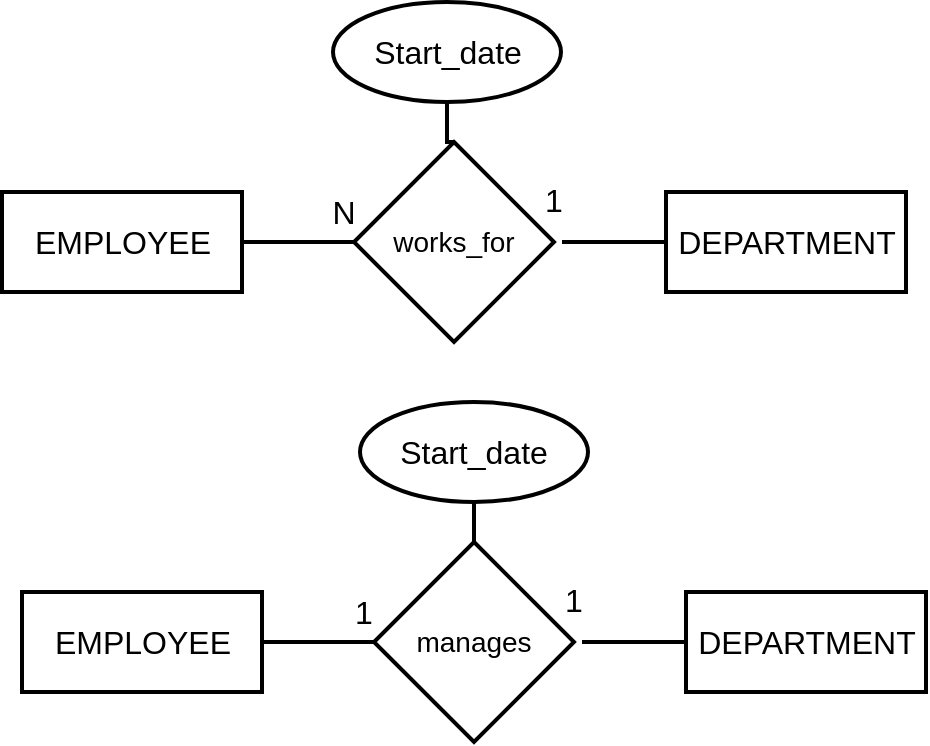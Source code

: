<mxfile version="12.2.2" type="device" pages="1"><diagram id="xQ2Ufq9PnqMFeNz4wZim" name="Page-1"><mxGraphModel dx="932" dy="591" grid="1" gridSize="10" guides="1" tooltips="1" connect="1" arrows="1" fold="1" page="1" pageScale="1" pageWidth="827" pageHeight="1169" math="0" shadow="0"><root><mxCell id="0"/><mxCell id="1" parent="0"/><mxCell id="yVpLkVPkTYECUh8DkX4--49" value="EMPLOYEE" style="html=1;fillColor=none;fontSize=16;strokeWidth=2;" vertex="1" parent="1"><mxGeometry x="20" y="145" width="120" height="50" as="geometry"/></mxCell><mxCell id="yVpLkVPkTYECUh8DkX4--50" value="DEPARTMENT" style="html=1;fillColor=none;fontSize=16;strokeWidth=2;" vertex="1" parent="1"><mxGeometry x="352" y="145" width="120" height="50" as="geometry"/></mxCell><mxCell id="yVpLkVPkTYECUh8DkX4--88" style="edgeStyle=orthogonalEdgeStyle;rounded=0;orthogonalLoop=1;jettySize=auto;html=1;exitX=0.5;exitY=0;exitDx=0;exitDy=0;endArrow=none;endFill=0;strokeWidth=2;fontSize=16;entryX=0.5;entryY=1;entryDx=0;entryDy=0;" edge="1" parent="1" source="yVpLkVPkTYECUh8DkX4--51" target="yVpLkVPkTYECUh8DkX4--89"><mxGeometry relative="1" as="geometry"><mxPoint x="246" y="80" as="targetPoint"/></mxGeometry></mxCell><mxCell id="yVpLkVPkTYECUh8DkX4--51" value="works_for" style="shape=rhombus;strokeWidth=2;fontSize=17;perimeter=rhombusPerimeter;whiteSpace=wrap;html=1;align=center;fontSize=14;fillColor=none;" vertex="1" parent="1"><mxGeometry x="196" y="120" width="100" height="100" as="geometry"/></mxCell><mxCell id="yVpLkVPkTYECUh8DkX4--52" value="" style="endArrow=none;html=1;exitX=1;exitY=0.5;exitDx=0;exitDy=0;endFill=0;strokeWidth=2;" edge="1" parent="1" source="yVpLkVPkTYECUh8DkX4--49"><mxGeometry width="50" height="50" relative="1" as="geometry"><mxPoint x="120.656" y="-21.042" as="sourcePoint"/><mxPoint x="196" y="170" as="targetPoint"/></mxGeometry></mxCell><mxCell id="yVpLkVPkTYECUh8DkX4--53" value="" style="endArrow=none;html=1;entryX=0;entryY=0.5;entryDx=0;entryDy=0;endFill=0;strokeWidth=2;" edge="1" parent="1" target="yVpLkVPkTYECUh8DkX4--50"><mxGeometry width="50" height="50" relative="1" as="geometry"><mxPoint x="300" y="170" as="sourcePoint"/><mxPoint x="206" y="180" as="targetPoint"/></mxGeometry></mxCell><mxCell id="yVpLkVPkTYECUh8DkX4--54" value="N" style="text;html=1;strokeColor=none;fillColor=none;align=center;verticalAlign=middle;whiteSpace=wrap;rounded=0;fontSize=16;" vertex="1" parent="1"><mxGeometry x="175.5" y="145" width="30" height="20" as="geometry"/></mxCell><mxCell id="yVpLkVPkTYECUh8DkX4--55" value="1" style="text;html=1;strokeColor=none;fillColor=none;align=center;verticalAlign=middle;whiteSpace=wrap;rounded=0;fontSize=16;" vertex="1" parent="1"><mxGeometry x="281" y="139" width="30" height="20" as="geometry"/></mxCell><mxCell id="yVpLkVPkTYECUh8DkX4--89" value="Start_date" style="ellipse;whiteSpace=wrap;html=1;strokeWidth=2;fillColor=none;fontSize=16;" vertex="1" parent="1"><mxGeometry x="185.5" y="50" width="114" height="50" as="geometry"/></mxCell><mxCell id="yVpLkVPkTYECUh8DkX4--90" value="EMPLOYEE" style="html=1;fillColor=none;fontSize=16;strokeWidth=2;" vertex="1" parent="1"><mxGeometry x="30" y="345" width="120" height="50" as="geometry"/></mxCell><mxCell id="yVpLkVPkTYECUh8DkX4--91" value="DEPARTMENT" style="html=1;fillColor=none;fontSize=16;strokeWidth=2;" vertex="1" parent="1"><mxGeometry x="362" y="345" width="120" height="50" as="geometry"/></mxCell><mxCell id="yVpLkVPkTYECUh8DkX4--93" value="manages" style="shape=rhombus;strokeWidth=2;fontSize=17;perimeter=rhombusPerimeter;whiteSpace=wrap;html=1;align=center;fontSize=14;fillColor=none;" vertex="1" parent="1"><mxGeometry x="206" y="320" width="100" height="100" as="geometry"/></mxCell><mxCell id="yVpLkVPkTYECUh8DkX4--94" value="" style="endArrow=none;html=1;exitX=1;exitY=0.5;exitDx=0;exitDy=0;endFill=0;strokeWidth=2;" edge="1" parent="1" source="yVpLkVPkTYECUh8DkX4--90"><mxGeometry width="50" height="50" relative="1" as="geometry"><mxPoint x="130.656" y="178.958" as="sourcePoint"/><mxPoint x="206" y="370" as="targetPoint"/></mxGeometry></mxCell><mxCell id="yVpLkVPkTYECUh8DkX4--95" value="" style="endArrow=none;html=1;entryX=0;entryY=0.5;entryDx=0;entryDy=0;endFill=0;strokeWidth=2;" edge="1" parent="1" target="yVpLkVPkTYECUh8DkX4--91"><mxGeometry width="50" height="50" relative="1" as="geometry"><mxPoint x="310" y="370" as="sourcePoint"/><mxPoint x="216" y="380" as="targetPoint"/></mxGeometry></mxCell><mxCell id="yVpLkVPkTYECUh8DkX4--96" value="1" style="text;html=1;strokeColor=none;fillColor=none;align=center;verticalAlign=middle;whiteSpace=wrap;rounded=0;fontSize=16;" vertex="1" parent="1"><mxGeometry x="185.5" y="345" width="30" height="20" as="geometry"/></mxCell><mxCell id="yVpLkVPkTYECUh8DkX4--97" value="1" style="text;html=1;strokeColor=none;fillColor=none;align=center;verticalAlign=middle;whiteSpace=wrap;rounded=0;fontSize=16;" vertex="1" parent="1"><mxGeometry x="291" y="339" width="30" height="20" as="geometry"/></mxCell><mxCell id="yVpLkVPkTYECUh8DkX4--101" value="" style="edgeStyle=orthogonalEdgeStyle;rounded=0;orthogonalLoop=1;jettySize=auto;html=1;endArrow=none;endFill=0;strokeWidth=2;fontSize=16;" edge="1" parent="1" source="yVpLkVPkTYECUh8DkX4--98" target="yVpLkVPkTYECUh8DkX4--93"><mxGeometry relative="1" as="geometry"/></mxCell><mxCell id="yVpLkVPkTYECUh8DkX4--98" value="Start_date" style="ellipse;whiteSpace=wrap;html=1;strokeWidth=2;fillColor=none;fontSize=16;" vertex="1" parent="1"><mxGeometry x="199" y="250" width="114" height="50" as="geometry"/></mxCell></root></mxGraphModel></diagram></mxfile>